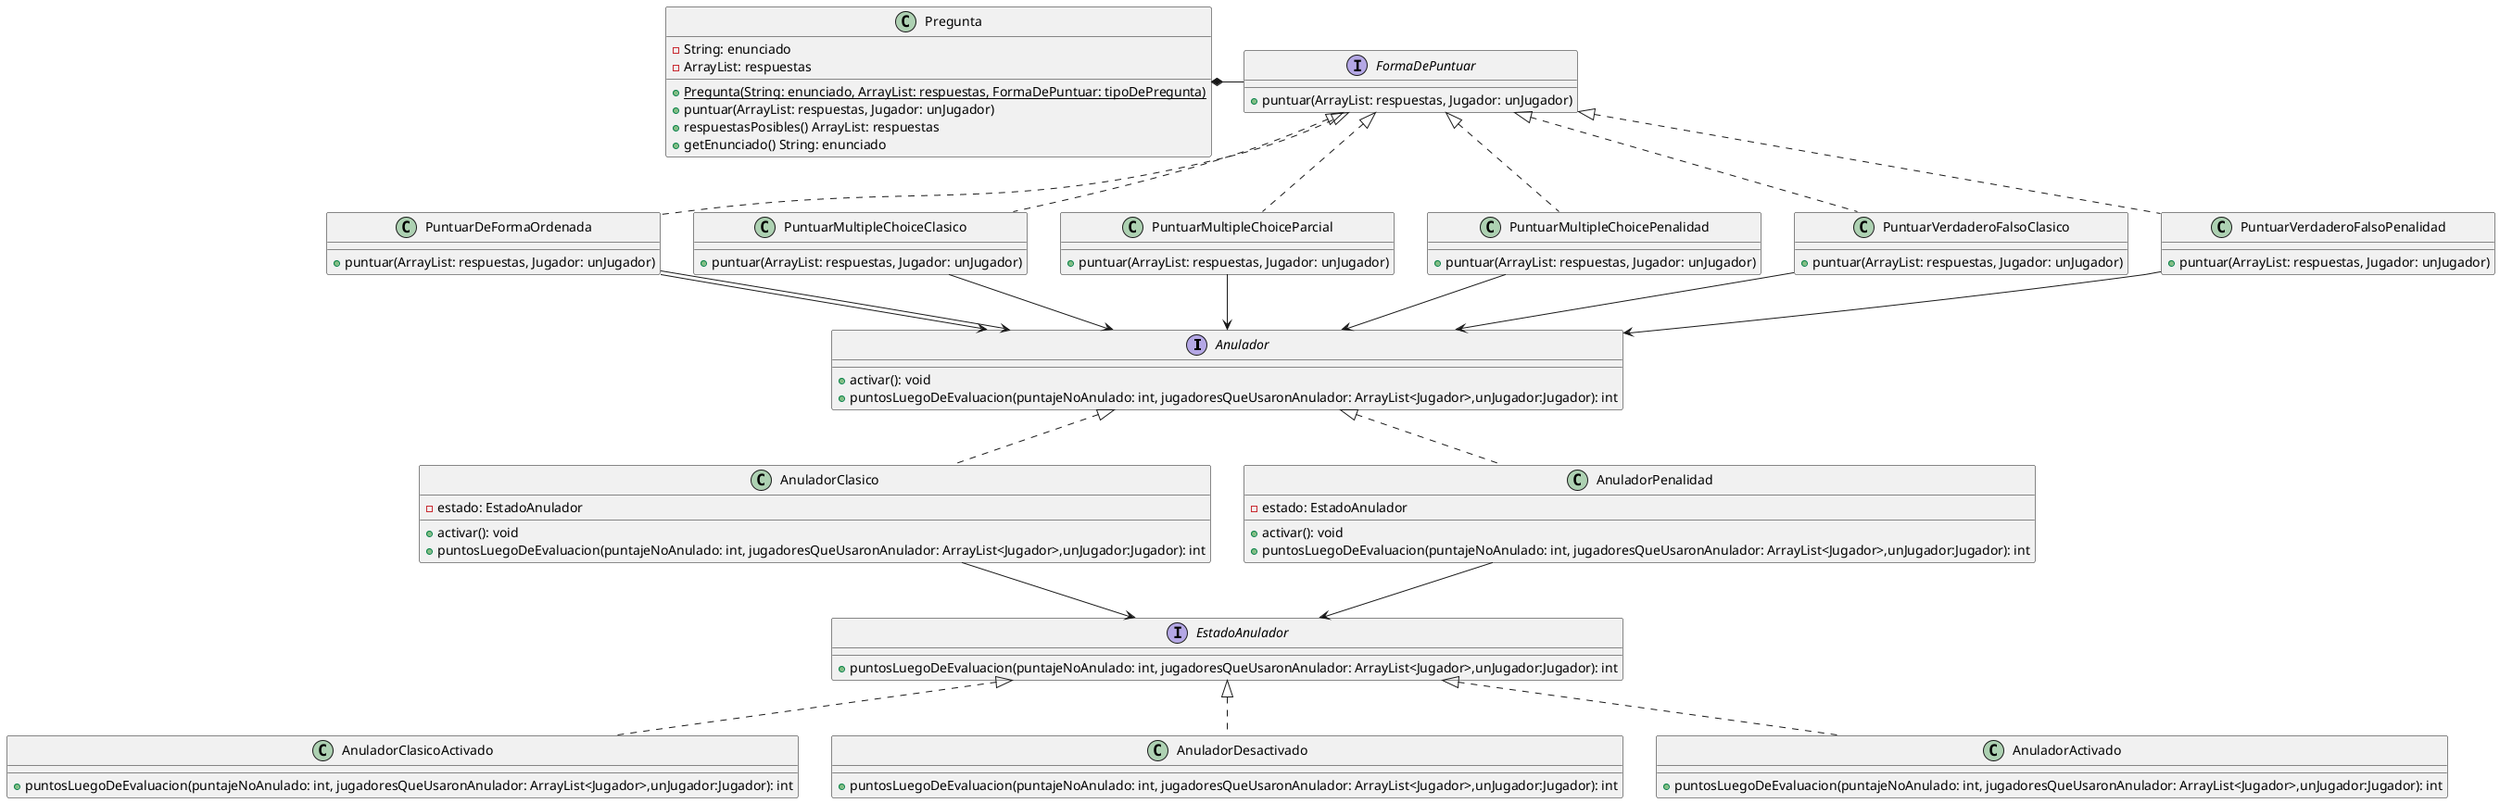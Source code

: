 @startuml
interface Anulador {
    +activar(): void
    +puntosLuegoDeEvaluacion(puntajeNoAnulado: int, jugadoresQueUsaronAnulador: ArrayList<Jugador>,unJugador:Jugador): int
}
class AnuladorClasico implements Anulador{
    -estado: EstadoAnulador
    +activar(): void
    +puntosLuegoDeEvaluacion(puntajeNoAnulado: int, jugadoresQueUsaronAnulador: ArrayList<Jugador>,unJugador:Jugador): int
}
class AnuladorClasicoActivado implements EstadoAnulador {
    +puntosLuegoDeEvaluacion(puntajeNoAnulado: int, jugadoresQueUsaronAnulador: ArrayList<Jugador>,unJugador:Jugador): int
}
class AnuladorDesactivado implements EstadoAnulador{
    +puntosLuegoDeEvaluacion(puntajeNoAnulado: int, jugadoresQueUsaronAnulador: ArrayList<Jugador>,unJugador:Jugador): int
}

class AnuladorPenalidad implements Anulador {
    -estado: EstadoAnulador
    +activar(): void
    +puntosLuegoDeEvaluacion(puntajeNoAnulado: int, jugadoresQueUsaronAnulador: ArrayList<Jugador>,unJugador:Jugador): int
}
class AnuladorActivado implements EstadoAnulador{
    +puntosLuegoDeEvaluacion(puntajeNoAnulado: int, jugadoresQueUsaronAnulador: ArrayList<Jugador>,unJugador:Jugador): int
}
interface EstadoAnulador {
    +puntosLuegoDeEvaluacion(puntajeNoAnulado: int, jugadoresQueUsaronAnulador: ArrayList<Jugador>,unJugador:Jugador): int
}
class Pregunta {
    - String: enunciado
    - ArrayList: respuestas

    +{static}Pregunta(String: enunciado, ArrayList: respuestas, FormaDePuntuar: tipoDePregunta)
    + puntuar(ArrayList: respuestas, Jugador: unJugador)
    + respuestasPosibles() ArrayList: respuestas
    + getEnunciado() String: enunciado
}

interface FormaDePuntuar {
    + puntuar(ArrayList: respuestas, Jugador: unJugador)
}

class PuntuarDeFormaOrdenada implements FormaDePuntuar{
    + puntuar(ArrayList: respuestas, Jugador: unJugador)
}

class PuntuarMultipleChoiceClasico implements FormaDePuntuar{
    + puntuar(ArrayList: respuestas, Jugador: unJugador)
}

class PuntuarMultipleChoiceParcial implements FormaDePuntuar{
    + puntuar(ArrayList: respuestas, Jugador: unJugador)
}

class PuntuarMultipleChoicePenalidad implements FormaDePuntuar{
    + puntuar(ArrayList: respuestas, Jugador: unJugador)
}

class PuntuarVerdaderoFalsoClasico implements FormaDePuntuar{
    + puntuar(ArrayList: respuestas, Jugador: unJugador)
}

class PuntuarVerdaderoFalsoPenalidad implements FormaDePuntuar{
    + puntuar(ArrayList: respuestas, Jugador: unJugador)
}

PuntuarDeFormaOrdenada --> Anulador
PuntuarMultipleChoiceClasico --> Anulador
PuntuarMultipleChoiceParcial  --> Anulador
PuntuarMultipleChoicePenalidad  --> Anulador
PuntuarVerdaderoFalsoPenalidad  --> Anulador
PuntuarVerdaderoFalsoClasico  --> Anulador
PuntuarDeFormaOrdenada  --> Anulador

AnuladorClasico --> EstadoAnulador
AnuladorPenalidad --> EstadoAnulador
Pregunta *- FormaDePuntuar
@enduml
